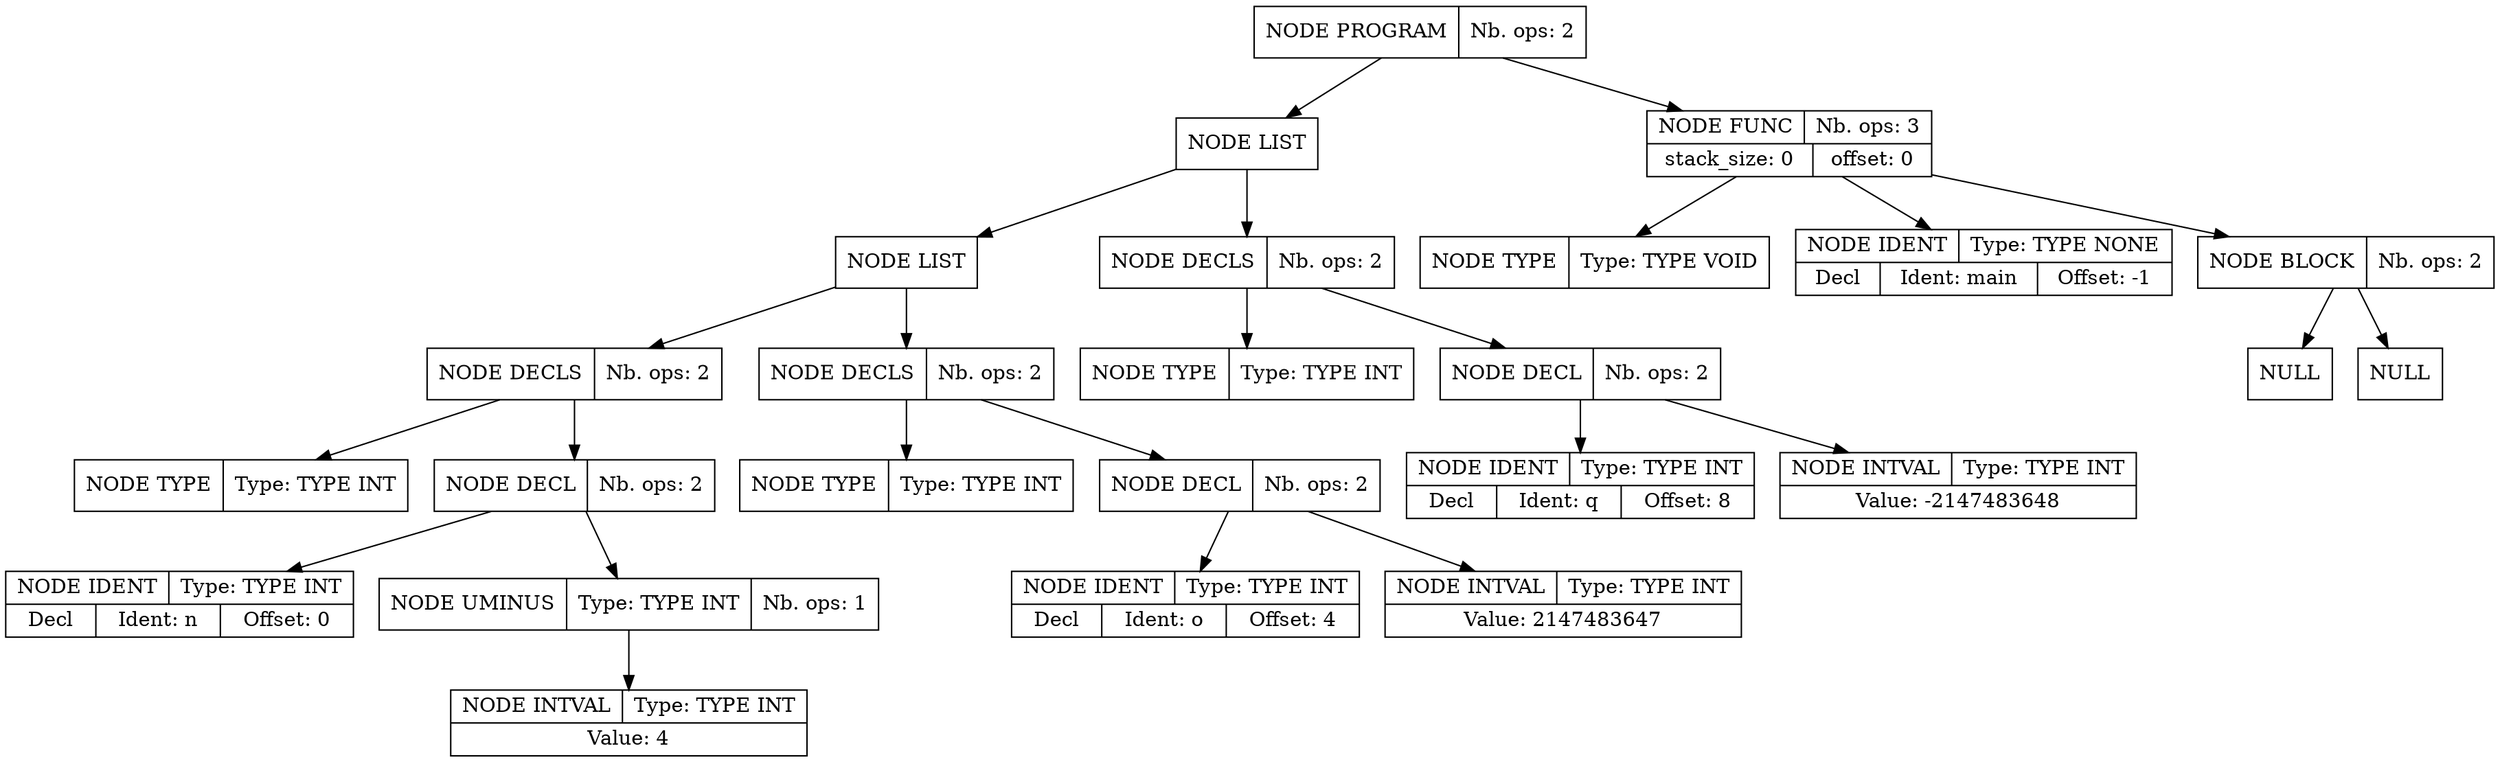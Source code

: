 digraph global_vars {
    N1 [shape=record, label="{{NODE PROGRAM|Nb. ops: 2}}"];
    N2 [shape=record, label="{{NODE LIST}}"];
    N3 [shape=record, label="{{NODE LIST}}"];
    N4 [shape=record, label="{{NODE DECLS|Nb. ops: 2}}"];
    N5 [shape=record, label="{{NODE TYPE|Type: TYPE INT}}"];
    edge[tailclip=true];
    N4 -> N5
    N6 [shape=record, label="{{NODE DECL|Nb. ops: 2}}"];
    N7 [shape=record, label="{{NODE IDENT|Type: TYPE INT}|{<decl>Decl      |Ident: n|Offset: 0}}"];
    edge[tailclip=true];
    N6 -> N7
    N8 [shape=record, label="{{NODE UMINUS|Type: TYPE INT|Nb. ops: 1}}"];
    N9 [shape=record, label="{{NODE INTVAL|Type: TYPE INT}|{Value: 4}}"];
    edge[tailclip=true];
    N8 -> N9
    edge[tailclip=true];
    N6 -> N8
    edge[tailclip=true];
    N4 -> N6
    edge[tailclip=true];
    N3 -> N4
    N10 [shape=record, label="{{NODE DECLS|Nb. ops: 2}}"];
    N11 [shape=record, label="{{NODE TYPE|Type: TYPE INT}}"];
    edge[tailclip=true];
    N10 -> N11
    N12 [shape=record, label="{{NODE DECL|Nb. ops: 2}}"];
    N13 [shape=record, label="{{NODE IDENT|Type: TYPE INT}|{<decl>Decl      |Ident: o|Offset: 4}}"];
    edge[tailclip=true];
    N12 -> N13
    N14 [shape=record, label="{{NODE INTVAL|Type: TYPE INT}|{Value: 2147483647}}"];
    edge[tailclip=true];
    N12 -> N14
    edge[tailclip=true];
    N10 -> N12
    edge[tailclip=true];
    N3 -> N10
    edge[tailclip=true];
    N2 -> N3
    N15 [shape=record, label="{{NODE DECLS|Nb. ops: 2}}"];
    N16 [shape=record, label="{{NODE TYPE|Type: TYPE INT}}"];
    edge[tailclip=true];
    N15 -> N16
    N17 [shape=record, label="{{NODE DECL|Nb. ops: 2}}"];
    N18 [shape=record, label="{{NODE IDENT|Type: TYPE INT}|{<decl>Decl      |Ident: q|Offset: 8}}"];
    edge[tailclip=true];
    N17 -> N18
    N19 [shape=record, label="{{NODE INTVAL|Type: TYPE INT}|{Value: -2147483648}}"];
    edge[tailclip=true];
    N17 -> N19
    edge[tailclip=true];
    N15 -> N17
    edge[tailclip=true];
    N2 -> N15
    edge[tailclip=true];
    N1 -> N2
    N20 [shape=record, label="{{NODE FUNC|Nb. ops: 3}|{stack_size: 0|offset: 0}}"];
    N21 [shape=record, label="{{NODE TYPE|Type: TYPE VOID}}"];
    edge[tailclip=true];
    N20 -> N21
    N22 [shape=record, label="{{NODE IDENT|Type: TYPE NONE}|{<decl>Decl      |Ident: main|Offset: -1}}"];
    edge[tailclip=true];
    N20 -> N22
    N23 [shape=record, label="{{NODE BLOCK|Nb. ops: 2}}"];
    N24 [shape=record, label="{{NULL}}"];
    edge[tailclip=true];
    N23 -> N24
    N25 [shape=record, label="{{NULL}}"];
    edge[tailclip=true];
    N23 -> N25
    edge[tailclip=true];
    N20 -> N23
    edge[tailclip=true];
    N1 -> N20
}